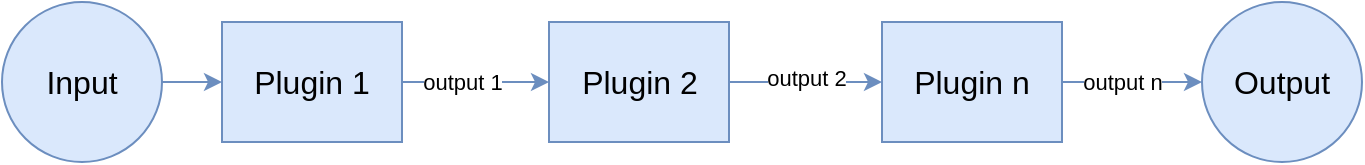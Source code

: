 <mxfile version="21.0.6" type="github"><diagram name="第 1 页" id="EXrj8rtqfjivyeg-g0pU"><mxGraphModel dx="1434" dy="828" grid="1" gridSize="10" guides="1" tooltips="1" connect="1" arrows="1" fold="1" page="1" pageScale="1" pageWidth="827" pageHeight="1169" math="0" shadow="0"><root><mxCell id="0"/><mxCell id="1" parent="0"/><mxCell id="RXq6DhyDcQf7bVximnme-6" style="edgeStyle=orthogonalEdgeStyle;rounded=0;orthogonalLoop=1;jettySize=auto;html=1;exitX=1;exitY=0.5;exitDx=0;exitDy=0;entryX=0;entryY=0.5;entryDx=0;entryDy=0;fontSize=16;fillColor=#dae8fc;strokeColor=#6c8ebf;" parent="1" source="RXq6DhyDcQf7bVximnme-1" target="RXq6DhyDcQf7bVximnme-3" edge="1"><mxGeometry relative="1" as="geometry"/></mxCell><mxCell id="RXq6DhyDcQf7bVximnme-1" value="Input" style="ellipse;whiteSpace=wrap;html=1;aspect=fixed;fontSize=16;fillColor=#dae8fc;strokeColor=#6c8ebf;" parent="1" vertex="1"><mxGeometry x="50" y="260" width="80" height="80" as="geometry"/></mxCell><mxCell id="RXq6DhyDcQf7bVximnme-2" value="Output" style="ellipse;whiteSpace=wrap;html=1;aspect=fixed;fontSize=16;fillColor=#dae8fc;strokeColor=#6c8ebf;" parent="1" vertex="1"><mxGeometry x="650" y="260" width="80" height="80" as="geometry"/></mxCell><mxCell id="RXq6DhyDcQf7bVximnme-7" style="edgeStyle=orthogonalEdgeStyle;rounded=0;orthogonalLoop=1;jettySize=auto;html=1;exitX=1;exitY=0.5;exitDx=0;exitDy=0;entryX=0;entryY=0.5;entryDx=0;entryDy=0;fontSize=16;fillColor=#dae8fc;strokeColor=#6c8ebf;" parent="1" source="RXq6DhyDcQf7bVximnme-3" target="RXq6DhyDcQf7bVximnme-4" edge="1"><mxGeometry relative="1" as="geometry"/></mxCell><mxCell id="jjzIPAQNryLmyOu6xpwA-1" value="output 1" style="edgeLabel;html=1;align=center;verticalAlign=middle;resizable=0;points=[];" vertex="1" connectable="0" parent="RXq6DhyDcQf7bVximnme-7"><mxGeometry x="-0.728" y="-1" relative="1" as="geometry"><mxPoint x="20" y="-1" as="offset"/></mxGeometry></mxCell><mxCell id="RXq6DhyDcQf7bVximnme-3" value="Plugin 1" style="rounded=0;whiteSpace=wrap;html=1;fontSize=16;fillColor=#dae8fc;strokeColor=#6c8ebf;" parent="1" vertex="1"><mxGeometry x="160" y="270" width="90" height="60" as="geometry"/></mxCell><mxCell id="RXq6DhyDcQf7bVximnme-8" style="edgeStyle=orthogonalEdgeStyle;rounded=0;orthogonalLoop=1;jettySize=auto;html=1;exitX=1;exitY=0.5;exitDx=0;exitDy=0;entryX=0;entryY=0.5;entryDx=0;entryDy=0;fontSize=16;fillColor=#dae8fc;strokeColor=#6c8ebf;" parent="1" source="RXq6DhyDcQf7bVximnme-4" target="RXq6DhyDcQf7bVximnme-5" edge="1"><mxGeometry relative="1" as="geometry"/></mxCell><mxCell id="RXq6DhyDcQf7bVximnme-10" value="..." style="edgeLabel;html=1;align=center;verticalAlign=middle;resizable=0;points=[];" parent="RXq6DhyDcQf7bVximnme-8" vertex="1" connectable="0"><mxGeometry x="-0.161" y="2" relative="1" as="geometry"><mxPoint x="1" as="offset"/></mxGeometry></mxCell><mxCell id="jjzIPAQNryLmyOu6xpwA-2" value="output 2" style="edgeLabel;html=1;align=center;verticalAlign=middle;resizable=0;points=[];" vertex="1" connectable="0" parent="RXq6DhyDcQf7bVximnme-8"><mxGeometry x="-0.419" y="2" relative="1" as="geometry"><mxPoint x="16" as="offset"/></mxGeometry></mxCell><mxCell id="RXq6DhyDcQf7bVximnme-4" value="Plugin 2" style="rounded=0;whiteSpace=wrap;html=1;fontSize=16;fillColor=#dae8fc;strokeColor=#6c8ebf;" parent="1" vertex="1"><mxGeometry x="323.5" y="270" width="90" height="60" as="geometry"/></mxCell><mxCell id="RXq6DhyDcQf7bVximnme-9" style="edgeStyle=orthogonalEdgeStyle;rounded=0;orthogonalLoop=1;jettySize=auto;html=1;exitX=1;exitY=0.5;exitDx=0;exitDy=0;entryX=0;entryY=0.5;entryDx=0;entryDy=0;fontSize=16;fillColor=#dae8fc;strokeColor=#6c8ebf;" parent="1" source="RXq6DhyDcQf7bVximnme-5" target="RXq6DhyDcQf7bVximnme-2" edge="1"><mxGeometry relative="1" as="geometry"/></mxCell><mxCell id="jjzIPAQNryLmyOu6xpwA-3" value="output n" style="edgeLabel;html=1;align=center;verticalAlign=middle;resizable=0;points=[];" vertex="1" connectable="0" parent="RXq6DhyDcQf7bVximnme-9"><mxGeometry x="-0.429" y="1" relative="1" as="geometry"><mxPoint x="10" y="1" as="offset"/></mxGeometry></mxCell><mxCell id="RXq6DhyDcQf7bVximnme-5" value="Plugin n" style="rounded=0;whiteSpace=wrap;html=1;fontSize=16;fillColor=#dae8fc;strokeColor=#6c8ebf;" parent="1" vertex="1"><mxGeometry x="490" y="270" width="90" height="60" as="geometry"/></mxCell></root></mxGraphModel></diagram></mxfile>